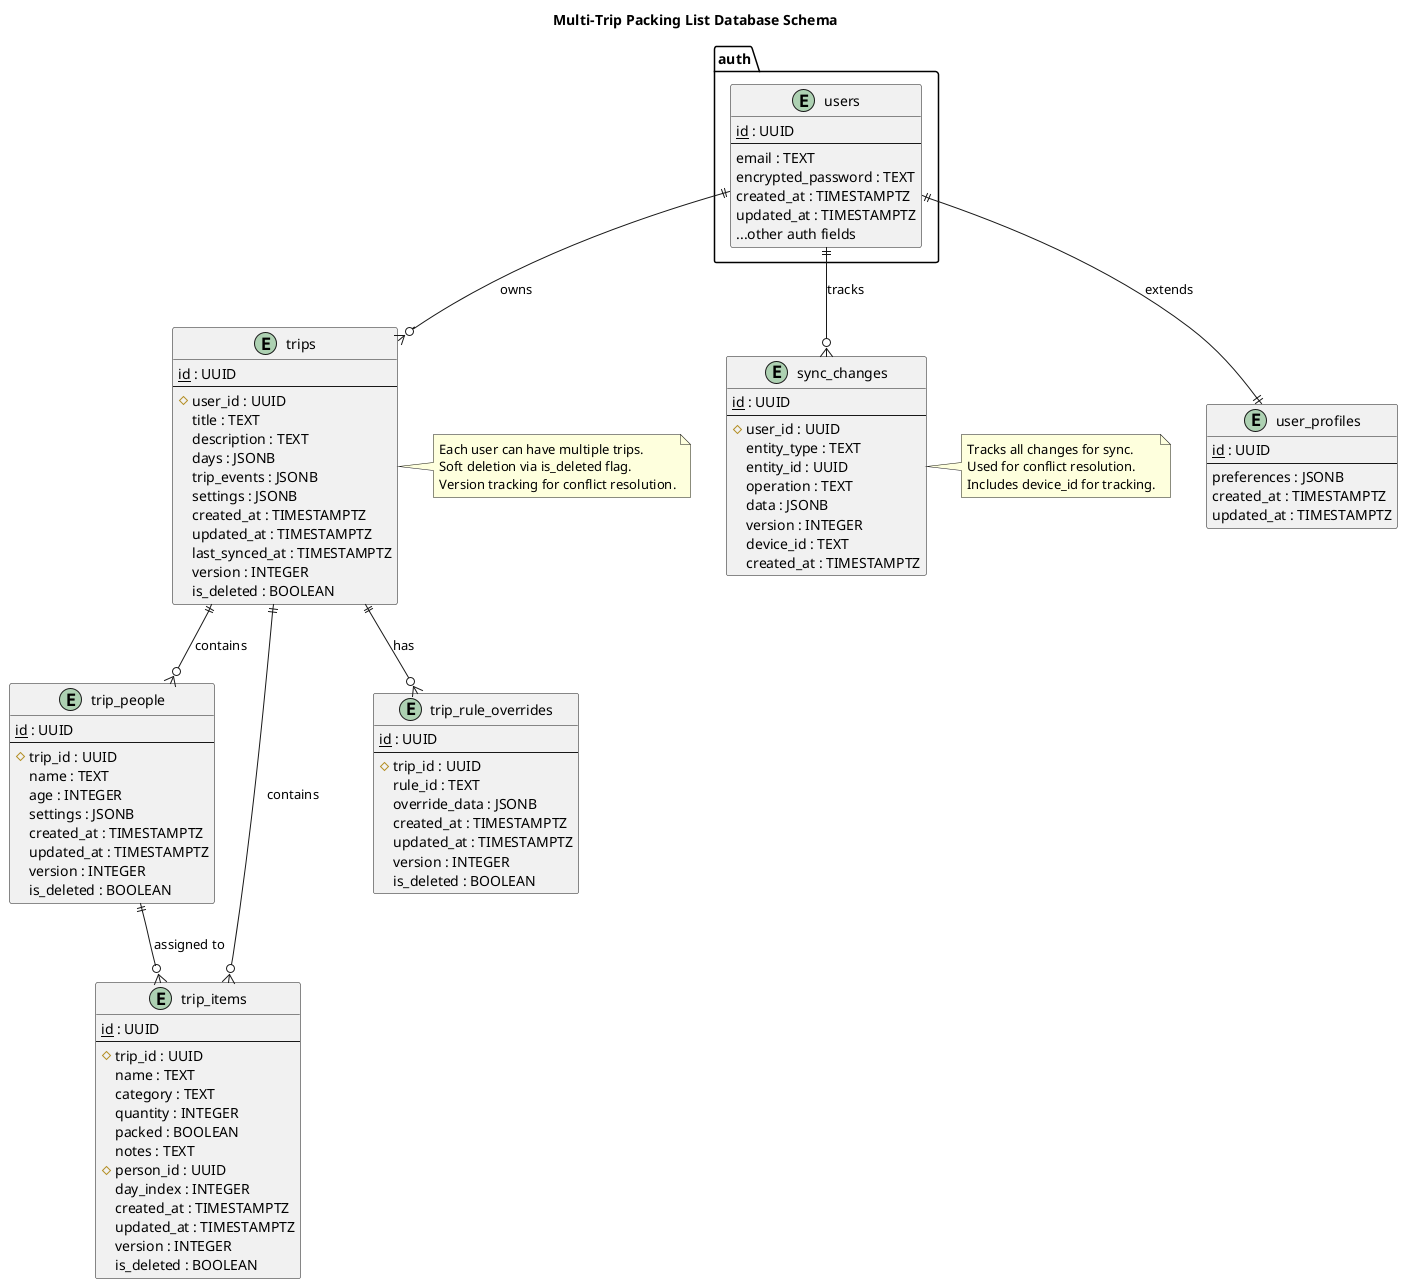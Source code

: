 @startuml Multi-Trip Database Schema
!define table(name) entity name
!define pk(x) <u>x</u>
!define fk(x) #x

title Multi-Trip Packing List Database Schema

table(auth.users) {
  pk(id) : UUID
  --
  email : TEXT
  encrypted_password : TEXT
  created_at : TIMESTAMPTZ
  updated_at : TIMESTAMPTZ
  ...other auth fields
}

table(user_profiles) {
  pk(id) : UUID
  --
  preferences : JSONB
  created_at : TIMESTAMPTZ
  updated_at : TIMESTAMPTZ
}

table(trips) {
  pk(id) : UUID
  --
  fk(user_id) : UUID
  title : TEXT
  description : TEXT
  days : JSONB
  trip_events : JSONB
  settings : JSONB
  created_at : TIMESTAMPTZ
  updated_at : TIMESTAMPTZ
  last_synced_at : TIMESTAMPTZ
  version : INTEGER
  is_deleted : BOOLEAN
}

table(trip_people) {
  pk(id) : UUID
  --
  fk(trip_id) : UUID
  name : TEXT
  age : INTEGER
  settings : JSONB
  created_at : TIMESTAMPTZ
  updated_at : TIMESTAMPTZ
  version : INTEGER
  is_deleted : BOOLEAN
}

table(trip_items) {
  pk(id) : UUID
  --
  fk(trip_id) : UUID
  name : TEXT
  category : TEXT
  quantity : INTEGER
  packed : BOOLEAN
  notes : TEXT
  fk(person_id) : UUID
  day_index : INTEGER
  created_at : TIMESTAMPTZ
  updated_at : TIMESTAMPTZ
  version : INTEGER
  is_deleted : BOOLEAN
}

table(trip_rule_overrides) {
  pk(id) : UUID
  --
  fk(trip_id) : UUID
  rule_id : TEXT
  override_data : JSONB
  created_at : TIMESTAMPTZ
  updated_at : TIMESTAMPTZ
  version : INTEGER
  is_deleted : BOOLEAN
}

table(sync_changes) {
  pk(id) : UUID
  --
  fk(user_id) : UUID
  entity_type : TEXT
  entity_id : UUID
  operation : TEXT
  data : JSONB
  version : INTEGER
  device_id : TEXT
  created_at : TIMESTAMPTZ
}

' Relationships
auth.users ||--|| user_profiles : "extends"
auth.users ||--o{ trips : "owns"
trips ||--o{ trip_people : "contains"
trips ||--o{ trip_items : "contains"
trips ||--o{ trip_rule_overrides : "has"
trip_people ||--o{ trip_items : "assigned to"
auth.users ||--o{ sync_changes : "tracks"

' Notes
note right of trips
  Each user can have multiple trips.
  Soft deletion via is_deleted flag.
  Version tracking for conflict resolution.
end note

note right of sync_changes
  Tracks all changes for sync.
  Used for conflict resolution.
  Includes device_id for tracking.
end note

@enduml 